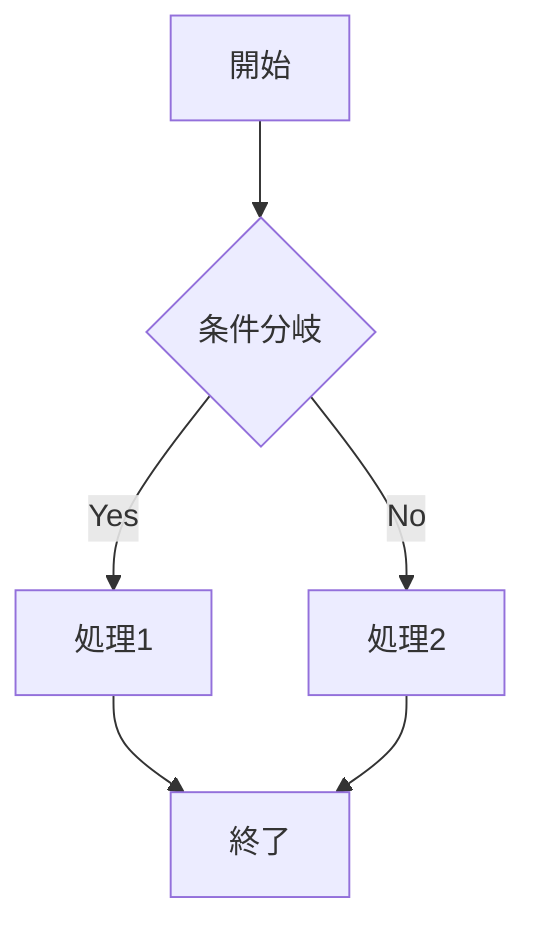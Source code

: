 flowchart TD
    A[開始] --> B{条件分岐}
    B -->|Yes| C[処理1]
    B -->|No| D[処理2]
    C --> E[終了]
    D --> E
